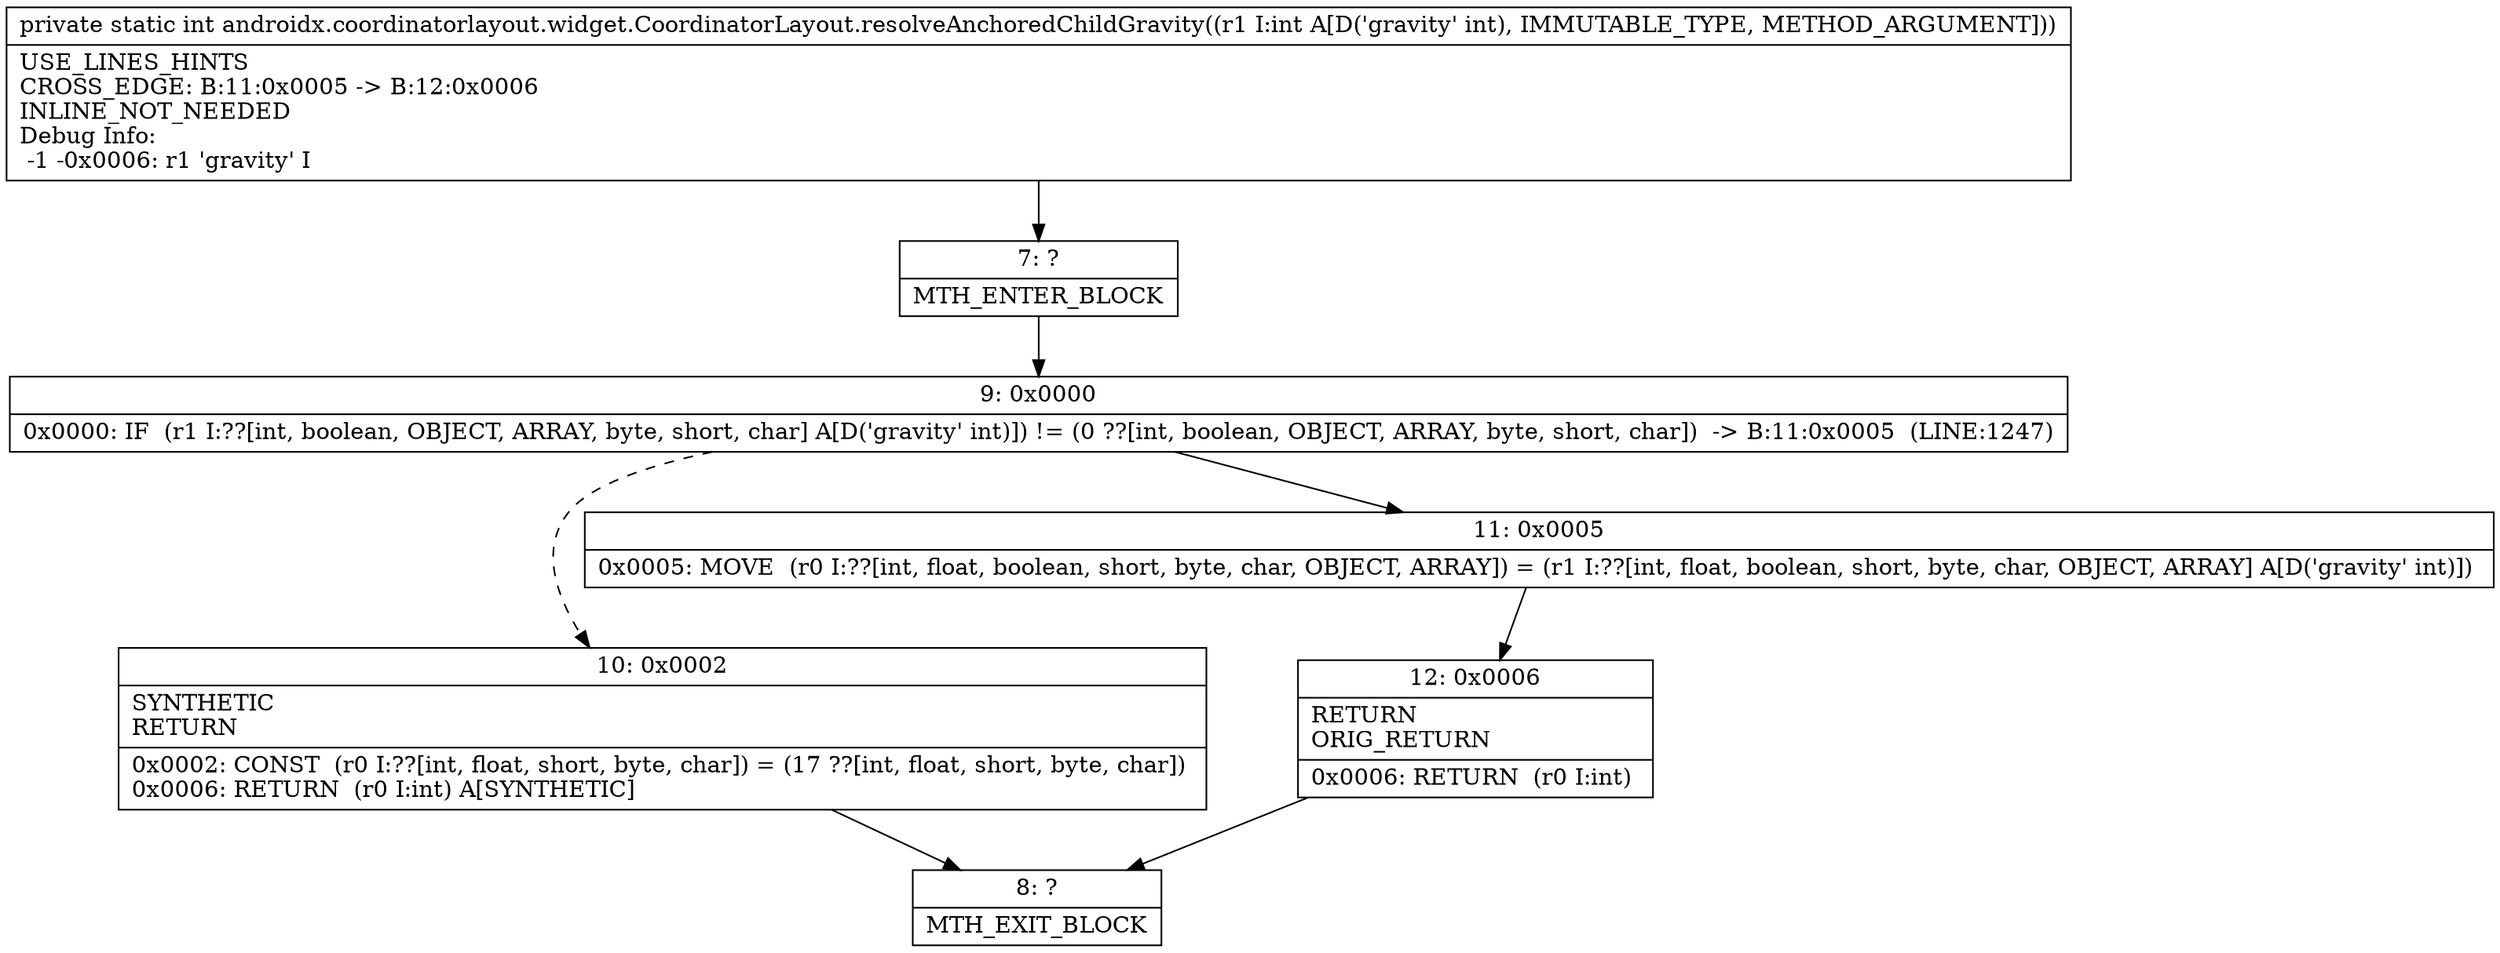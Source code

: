 digraph "CFG forandroidx.coordinatorlayout.widget.CoordinatorLayout.resolveAnchoredChildGravity(I)I" {
Node_7 [shape=record,label="{7\:\ ?|MTH_ENTER_BLOCK\l}"];
Node_9 [shape=record,label="{9\:\ 0x0000|0x0000: IF  (r1 I:??[int, boolean, OBJECT, ARRAY, byte, short, char] A[D('gravity' int)]) != (0 ??[int, boolean, OBJECT, ARRAY, byte, short, char])  \-\> B:11:0x0005  (LINE:1247)\l}"];
Node_10 [shape=record,label="{10\:\ 0x0002|SYNTHETIC\lRETURN\l|0x0002: CONST  (r0 I:??[int, float, short, byte, char]) = (17 ??[int, float, short, byte, char]) \l0x0006: RETURN  (r0 I:int) A[SYNTHETIC]\l}"];
Node_8 [shape=record,label="{8\:\ ?|MTH_EXIT_BLOCK\l}"];
Node_11 [shape=record,label="{11\:\ 0x0005|0x0005: MOVE  (r0 I:??[int, float, boolean, short, byte, char, OBJECT, ARRAY]) = (r1 I:??[int, float, boolean, short, byte, char, OBJECT, ARRAY] A[D('gravity' int)]) \l}"];
Node_12 [shape=record,label="{12\:\ 0x0006|RETURN\lORIG_RETURN\l|0x0006: RETURN  (r0 I:int) \l}"];
MethodNode[shape=record,label="{private static int androidx.coordinatorlayout.widget.CoordinatorLayout.resolveAnchoredChildGravity((r1 I:int A[D('gravity' int), IMMUTABLE_TYPE, METHOD_ARGUMENT]))  | USE_LINES_HINTS\lCROSS_EDGE: B:11:0x0005 \-\> B:12:0x0006\lINLINE_NOT_NEEDED\lDebug Info:\l  \-1 \-0x0006: r1 'gravity' I\l}"];
MethodNode -> Node_7;Node_7 -> Node_9;
Node_9 -> Node_10[style=dashed];
Node_9 -> Node_11;
Node_10 -> Node_8;
Node_11 -> Node_12;
Node_12 -> Node_8;
}

